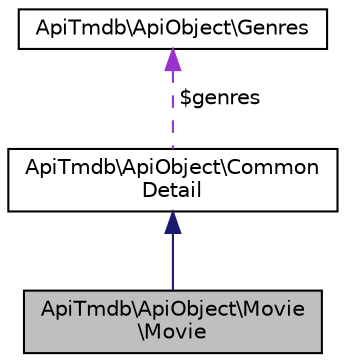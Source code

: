 digraph "ApiTmdb\ApiObject\Movie\Movie"
{
  edge [fontname="Helvetica",fontsize="10",labelfontname="Helvetica",labelfontsize="10"];
  node [fontname="Helvetica",fontsize="10",shape=record];
  Node2 [label="ApiTmdb\\ApiObject\\Movie\l\\Movie",height=0.2,width=0.4,color="black", fillcolor="grey75", style="filled", fontcolor="black"];
  Node3 -> Node2 [dir="back",color="midnightblue",fontsize="10",style="solid",fontname="Helvetica"];
  Node3 [label="ApiTmdb\\ApiObject\\Common\lDetail",height=0.2,width=0.4,color="black", fillcolor="white", style="filled",URL="$classApiTmdb_1_1ApiObject_1_1CommonDetail.html"];
  Node4 -> Node3 [dir="back",color="darkorchid3",fontsize="10",style="dashed",label=" $genres" ,fontname="Helvetica"];
  Node4 [label="ApiTmdb\\ApiObject\\Genres",height=0.2,width=0.4,color="black", fillcolor="white", style="filled",URL="$classApiTmdb_1_1ApiObject_1_1Genres.html"];
}

